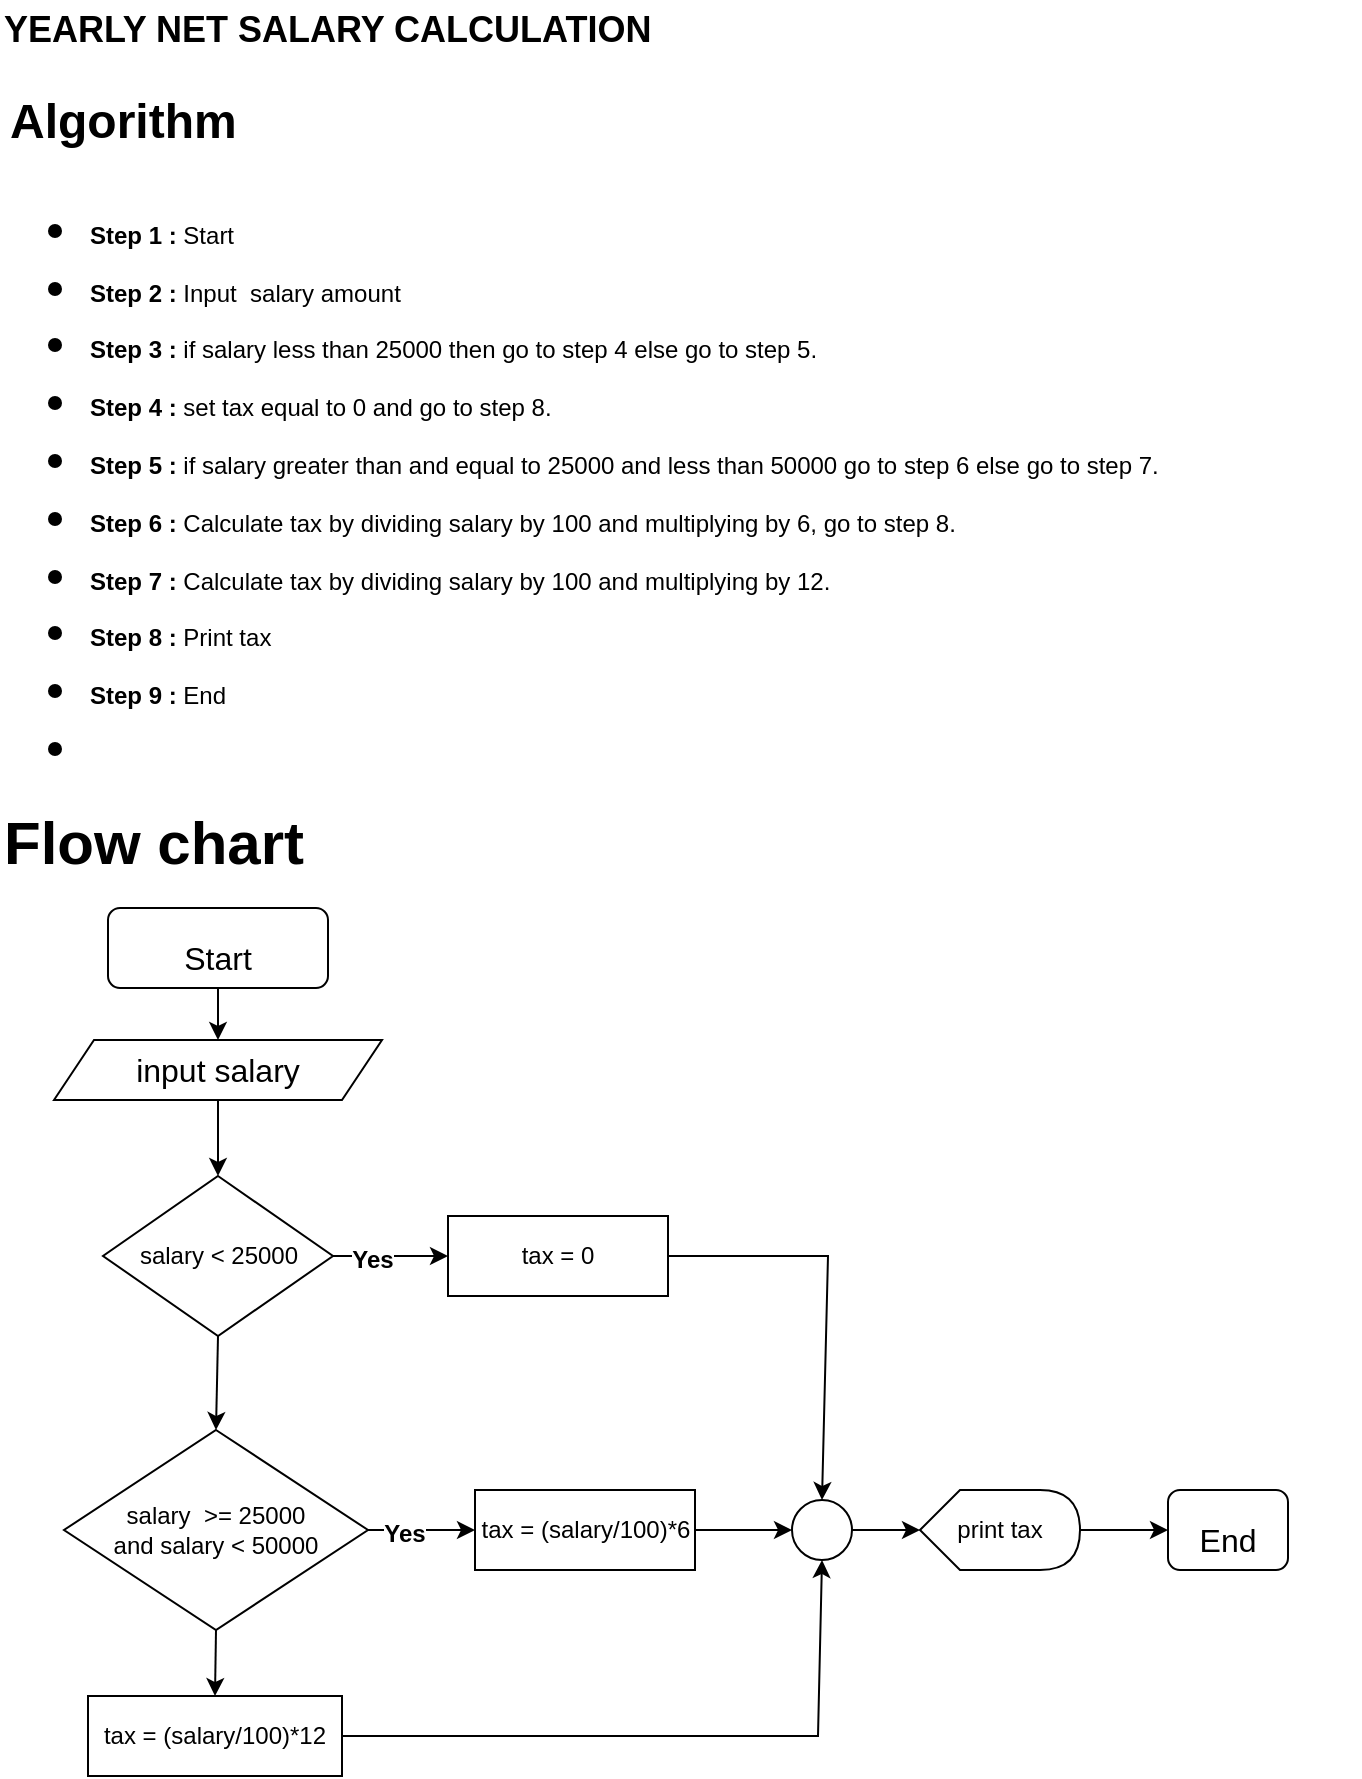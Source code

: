 <mxfile version="17.4.5" type="github"><diagram id="yg1IE7VaSwWJatzPuXuU" name="Page-1"><mxGraphModel dx="1038" dy="539" grid="1" gridSize="10" guides="1" tooltips="1" connect="1" arrows="1" fold="1" page="1" pageScale="1" pageWidth="827" pageHeight="1169" math="0" shadow="0"><root><mxCell id="0"/><mxCell id="1" parent="0"/><mxCell id="ivgzuz-2pKS20QDYnzjS-1" value="&lt;h1&gt;&lt;span&gt;Algorithm&lt;/span&gt;&lt;/h1&gt;&lt;h1&gt;&lt;ul&gt;&lt;li&gt;&lt;span style=&quot;font-size: 12px&quot;&gt;Step 1 :&lt;/span&gt;&lt;span style=&quot;font-size: 12px ; font-weight: normal&quot;&gt; Start&lt;/span&gt;&lt;/li&gt;&lt;li&gt;&lt;span style=&quot;font-size: 12px&quot;&gt;Step 2 :&lt;/span&gt;&lt;span style=&quot;font-size: 12px ; font-weight: normal&quot;&gt;&amp;nbsp;Input&amp;nbsp; salary amount&lt;/span&gt;&lt;/li&gt;&lt;li&gt;&lt;span style=&quot;font-size: 12px&quot;&gt;Step 3 :&lt;/span&gt;&lt;span style=&quot;font-size: 12px ; font-weight: normal&quot;&gt;&amp;nbsp;if salary less than 25000 then go to step 4 else go to step 5.&lt;/span&gt;&lt;/li&gt;&lt;li&gt;&lt;span style=&quot;font-size: 12px&quot;&gt;Step 4 :&lt;/span&gt;&lt;span style=&quot;font-size: 12px ; font-weight: normal&quot;&gt;&amp;nbsp;set tax equal to 0 and go to step 8.&lt;/span&gt;&lt;/li&gt;&lt;li&gt;&lt;span style=&quot;font-size: 12px&quot;&gt;Step 5 :&lt;/span&gt;&lt;span style=&quot;font-size: 12px ; font-weight: normal&quot;&gt;&amp;nbsp;if salary greater than and equal to 25000 and less than 50000 go to step 6 else go to step 7.&lt;/span&gt;&lt;/li&gt;&lt;li&gt;&lt;span style=&quot;font-size: 12px&quot;&gt;Step 6 :&lt;/span&gt;&lt;span style=&quot;font-size: 12px ; font-weight: normal&quot;&gt;&amp;nbsp;Calculate tax by dividing salary by 100 and multiplying by 6, go to step 8.&lt;/span&gt;&lt;/li&gt;&lt;li&gt;&lt;span style=&quot;font-size: 12px&quot;&gt;Step 7 :&lt;/span&gt;&lt;span style=&quot;font-size: 12px ; font-weight: normal&quot;&gt;&amp;nbsp;Calculate tax by dividing salary by 100 and multiplying by 12&lt;/span&gt;&lt;span style=&quot;font-size: 12px ; font-weight: normal&quot;&gt;.&lt;/span&gt;&lt;/li&gt;&lt;li&gt;&lt;span style=&quot;font-size: 12px&quot;&gt;Step 8 :&lt;/span&gt;&lt;span style=&quot;font-size: 12px ; font-weight: normal&quot;&gt;&amp;nbsp;Print tax&lt;/span&gt;&lt;/li&gt;&lt;li&gt;&lt;span style=&quot;font-size: 12px&quot;&gt;Step 9 :&lt;/span&gt;&lt;span style=&quot;font-size: 12px ; font-weight: normal&quot;&gt;&amp;nbsp;End&lt;/span&gt;&lt;/li&gt;&lt;li&gt;&lt;/li&gt;&lt;/ul&gt;&lt;/h1&gt;" style="text;html=1;strokeColor=none;fillColor=none;spacing=5;spacingTop=-20;whiteSpace=wrap;overflow=hidden;rounded=0;" parent="1" vertex="1"><mxGeometry x="80" y="80" width="680" height="350" as="geometry"/></mxCell><mxCell id="ivgzuz-2pKS20QDYnzjS-2" value="&lt;b&gt;&lt;font style=&quot;font-size: 18px&quot;&gt;YEARLY NET SALARY CALCULATION&lt;/font&gt;&lt;/b&gt;" style="text;html=1;strokeColor=none;fillColor=none;align=left;verticalAlign=middle;whiteSpace=wrap;rounded=0;" parent="1" vertex="1"><mxGeometry x="80" y="39" width="470" height="30" as="geometry"/></mxCell><mxCell id="ivgzuz-2pKS20QDYnzjS-3" value="&lt;h1&gt;&lt;font style=&quot;font-size: 30px&quot;&gt;Flow chart&lt;/font&gt;&lt;/h1&gt;" style="text;html=1;strokeColor=none;fillColor=none;align=left;verticalAlign=middle;whiteSpace=wrap;rounded=0;fontSize=18;" parent="1" vertex="1"><mxGeometry x="80" y="443" width="210" height="30" as="geometry"/></mxCell><mxCell id="ivgzuz-2pKS20QDYnzjS-4" value="&lt;font style=&quot;font-size: 16px&quot;&gt;Start&lt;/font&gt;" style="rounded=1;whiteSpace=wrap;html=1;fontSize=30;align=center;" parent="1" vertex="1"><mxGeometry x="134" y="493" width="110" height="40" as="geometry"/></mxCell><mxCell id="ivgzuz-2pKS20QDYnzjS-5" value="input salary" style="shape=parallelogram;perimeter=parallelogramPerimeter;whiteSpace=wrap;html=1;fixedSize=1;fontSize=16;" parent="1" vertex="1"><mxGeometry x="107" y="559" width="164" height="30" as="geometry"/></mxCell><mxCell id="ivgzuz-2pKS20QDYnzjS-6" value="" style="endArrow=classic;html=1;rounded=0;fontSize=16;entryX=0.5;entryY=0;entryDx=0;entryDy=0;exitX=0.5;exitY=1;exitDx=0;exitDy=0;" parent="1" source="ivgzuz-2pKS20QDYnzjS-4" target="ivgzuz-2pKS20QDYnzjS-5" edge="1"><mxGeometry width="50" height="50" relative="1" as="geometry"><mxPoint x="234" y="509" as="sourcePoint"/><mxPoint x="284" y="459" as="targetPoint"/></mxGeometry></mxCell><mxCell id="ivgzuz-2pKS20QDYnzjS-8" value="" style="endArrow=classic;html=1;rounded=0;fontSize=16;entryX=0.5;entryY=0;entryDx=0;entryDy=0;exitX=0.5;exitY=1;exitDx=0;exitDy=0;" parent="1" source="ivgzuz-2pKS20QDYnzjS-5" target="_vQRxOjzPjAqow0iQ4SI-1" edge="1"><mxGeometry width="50" height="50" relative="1" as="geometry"><mxPoint x="234" y="509" as="sourcePoint"/><mxPoint x="188" y="619" as="targetPoint"/></mxGeometry></mxCell><mxCell id="_vQRxOjzPjAqow0iQ4SI-1" value="salary &amp;lt; 25000" style="rhombus;whiteSpace=wrap;html=1;" vertex="1" parent="1"><mxGeometry x="131.5" y="627" width="115" height="80" as="geometry"/></mxCell><mxCell id="_vQRxOjzPjAqow0iQ4SI-3" value="tax = 0" style="rounded=0;whiteSpace=wrap;html=1;" vertex="1" parent="1"><mxGeometry x="304" y="647" width="110" height="40" as="geometry"/></mxCell><mxCell id="_vQRxOjzPjAqow0iQ4SI-4" value="" style="endArrow=classic;html=1;rounded=0;entryX=0;entryY=0.5;entryDx=0;entryDy=0;exitX=1;exitY=0.5;exitDx=0;exitDy=0;" edge="1" parent="1" source="_vQRxOjzPjAqow0iQ4SI-1" target="_vQRxOjzPjAqow0iQ4SI-3"><mxGeometry width="50" height="50" relative="1" as="geometry"><mxPoint x="194" y="477" as="sourcePoint"/><mxPoint x="244" y="427" as="targetPoint"/></mxGeometry></mxCell><mxCell id="_vQRxOjzPjAqow0iQ4SI-5" value="&lt;font style=&quot;font-size: 12px&quot;&gt;&lt;b&gt;Yes&lt;/b&gt;&lt;/font&gt;" style="edgeLabel;html=1;align=center;verticalAlign=middle;resizable=0;points=[];" vertex="1" connectable="0" parent="_vQRxOjzPjAqow0iQ4SI-4"><mxGeometry x="-0.347" y="-2" relative="1" as="geometry"><mxPoint as="offset"/></mxGeometry></mxCell><mxCell id="_vQRxOjzPjAqow0iQ4SI-9" value="salary&amp;nbsp; &amp;gt;= 25000 &lt;br&gt;and salary &amp;lt; 50000" style="rhombus;whiteSpace=wrap;html=1;" vertex="1" parent="1"><mxGeometry x="112" y="754" width="152" height="100" as="geometry"/></mxCell><mxCell id="_vQRxOjzPjAqow0iQ4SI-10" value="" style="endArrow=classic;html=1;rounded=0;fontSize=12;entryX=0.5;entryY=0;entryDx=0;entryDy=0;exitX=0.5;exitY=1;exitDx=0;exitDy=0;" edge="1" parent="1" source="_vQRxOjzPjAqow0iQ4SI-1" target="_vQRxOjzPjAqow0iQ4SI-9"><mxGeometry width="50" height="50" relative="1" as="geometry"><mxPoint x="204" y="857" as="sourcePoint"/><mxPoint x="254" y="807" as="targetPoint"/></mxGeometry></mxCell><mxCell id="_vQRxOjzPjAqow0iQ4SI-11" value="tax = (salary/100)*6" style="rounded=0;whiteSpace=wrap;html=1;" vertex="1" parent="1"><mxGeometry x="317.5" y="784" width="110" height="40" as="geometry"/></mxCell><mxCell id="_vQRxOjzPjAqow0iQ4SI-12" value="" style="endArrow=classic;html=1;rounded=0;entryX=0;entryY=0.5;entryDx=0;entryDy=0;exitX=1;exitY=0.5;exitDx=0;exitDy=0;" edge="1" target="_vQRxOjzPjAqow0iQ4SI-11" parent="1" source="_vQRxOjzPjAqow0iQ4SI-9"><mxGeometry width="50" height="50" relative="1" as="geometry"><mxPoint x="264" y="804" as="sourcePoint"/><mxPoint x="261.5" y="564" as="targetPoint"/></mxGeometry></mxCell><mxCell id="_vQRxOjzPjAqow0iQ4SI-13" value="&lt;font style=&quot;font-size: 12px&quot;&gt;&lt;b&gt;Yes&lt;/b&gt;&lt;/font&gt;" style="edgeLabel;html=1;align=center;verticalAlign=middle;resizable=0;points=[];" vertex="1" connectable="0" parent="_vQRxOjzPjAqow0iQ4SI-12"><mxGeometry x="-0.347" y="-2" relative="1" as="geometry"><mxPoint as="offset"/></mxGeometry></mxCell><mxCell id="_vQRxOjzPjAqow0iQ4SI-16" value="tax = (salary/100)*12" style="rounded=0;whiteSpace=wrap;html=1;" vertex="1" parent="1"><mxGeometry x="124" y="887" width="127" height="40" as="geometry"/></mxCell><mxCell id="_vQRxOjzPjAqow0iQ4SI-20" value="" style="endArrow=classic;html=1;rounded=0;fontSize=12;entryX=0.5;entryY=0;entryDx=0;entryDy=0;exitX=0.5;exitY=1;exitDx=0;exitDy=0;" edge="1" parent="1" source="_vQRxOjzPjAqow0iQ4SI-9" target="_vQRxOjzPjAqow0iQ4SI-16"><mxGeometry width="50" height="50" relative="1" as="geometry"><mxPoint x="204" y="817" as="sourcePoint"/><mxPoint x="254" y="767" as="targetPoint"/></mxGeometry></mxCell><mxCell id="_vQRxOjzPjAqow0iQ4SI-21" value="" style="endArrow=classic;html=1;rounded=0;fontSize=12;exitX=1;exitY=0.5;exitDx=0;exitDy=0;entryX=0.5;entryY=1;entryDx=0;entryDy=0;" edge="1" parent="1" source="_vQRxOjzPjAqow0iQ4SI-16" target="_vQRxOjzPjAqow0iQ4SI-22"><mxGeometry width="50" height="50" relative="1" as="geometry"><mxPoint x="204" y="887" as="sourcePoint"/><mxPoint x="634" y="907" as="targetPoint"/><Array as="points"><mxPoint x="489" y="907"/></Array></mxGeometry></mxCell><mxCell id="_vQRxOjzPjAqow0iQ4SI-22" value="" style="ellipse;whiteSpace=wrap;html=1;aspect=fixed;fontSize=12;" vertex="1" parent="1"><mxGeometry x="476" y="789" width="30" height="30" as="geometry"/></mxCell><mxCell id="_vQRxOjzPjAqow0iQ4SI-23" value="" style="endArrow=classic;html=1;rounded=0;fontSize=12;entryX=0;entryY=0.5;entryDx=0;entryDy=0;entryPerimeter=0;exitX=1;exitY=0.5;exitDx=0;exitDy=0;" edge="1" source="_vQRxOjzPjAqow0iQ4SI-22" target="_vQRxOjzPjAqow0iQ4SI-24" parent="1"><mxGeometry width="50" height="50" relative="1" as="geometry"><mxPoint x="333" y="872" as="sourcePoint"/><mxPoint x="383" y="822" as="targetPoint"/></mxGeometry></mxCell><mxCell id="_vQRxOjzPjAqow0iQ4SI-24" value="print tax" style="shape=display;whiteSpace=wrap;html=1;fontSize=12;" vertex="1" parent="1"><mxGeometry x="540" y="784" width="80" height="40" as="geometry"/></mxCell><mxCell id="_vQRxOjzPjAqow0iQ4SI-25" value="" style="endArrow=classic;html=1;rounded=0;fontSize=12;exitX=1;exitY=0.5;exitDx=0;exitDy=0;entryX=0.5;entryY=0;entryDx=0;entryDy=0;" edge="1" parent="1" source="_vQRxOjzPjAqow0iQ4SI-3" target="_vQRxOjzPjAqow0iQ4SI-22"><mxGeometry width="50" height="50" relative="1" as="geometry"><mxPoint x="204" y="887" as="sourcePoint"/><mxPoint x="704" y="667" as="targetPoint"/><Array as="points"><mxPoint x="494" y="667"/></Array></mxGeometry></mxCell><mxCell id="_vQRxOjzPjAqow0iQ4SI-26" value="" style="endArrow=classic;html=1;rounded=0;fontSize=12;entryX=0;entryY=0.5;entryDx=0;entryDy=0;exitX=1;exitY=0.5;exitDx=0;exitDy=0;" edge="1" parent="1" source="_vQRxOjzPjAqow0iQ4SI-11" target="_vQRxOjzPjAqow0iQ4SI-22"><mxGeometry width="50" height="50" relative="1" as="geometry"><mxPoint x="204" y="797" as="sourcePoint"/><mxPoint x="254" y="747" as="targetPoint"/></mxGeometry></mxCell><mxCell id="_vQRxOjzPjAqow0iQ4SI-27" value="&lt;font style=&quot;font-size: 16px&quot;&gt;End&lt;/font&gt;" style="rounded=1;whiteSpace=wrap;html=1;fontSize=30;align=center;" vertex="1" parent="1"><mxGeometry x="664" y="784" width="60" height="40" as="geometry"/></mxCell><mxCell id="_vQRxOjzPjAqow0iQ4SI-28" value="" style="endArrow=classic;html=1;rounded=0;fontSize=12;entryX=0;entryY=0.5;entryDx=0;entryDy=0;exitX=1;exitY=0.5;exitDx=0;exitDy=0;exitPerimeter=0;" edge="1" parent="1" source="_vQRxOjzPjAqow0iQ4SI-24" target="_vQRxOjzPjAqow0iQ4SI-27"><mxGeometry width="50" height="50" relative="1" as="geometry"><mxPoint x="204" y="907" as="sourcePoint"/><mxPoint x="254" y="857" as="targetPoint"/></mxGeometry></mxCell></root></mxGraphModel></diagram></mxfile>